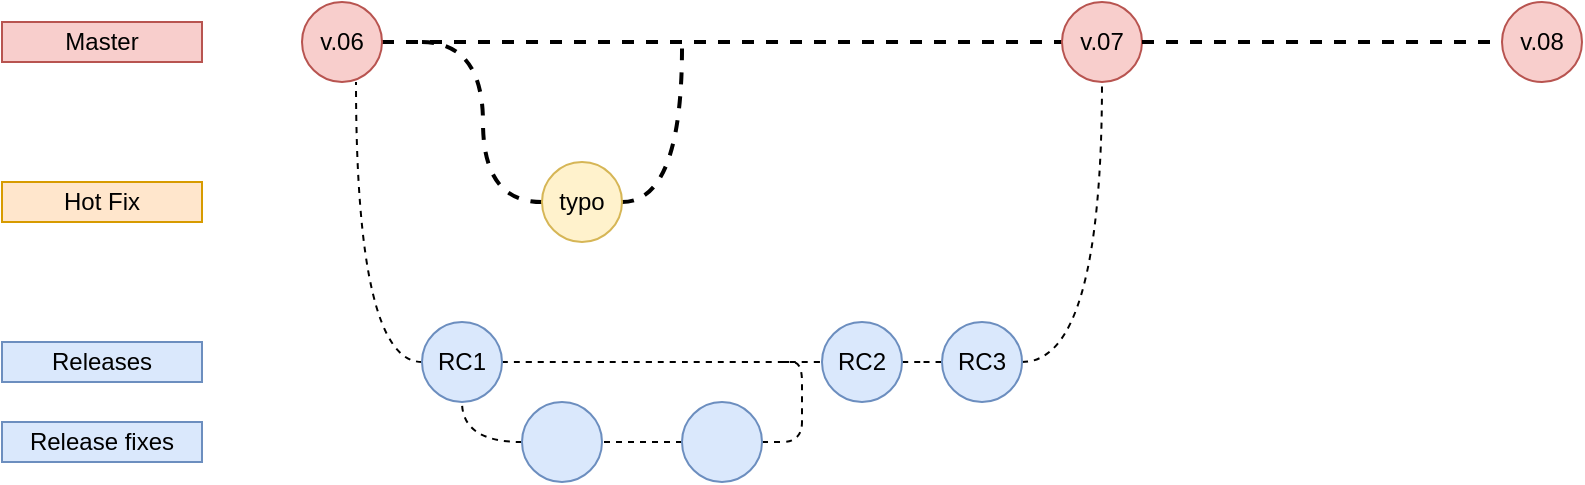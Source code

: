 <mxfile version="20.2.2" type="github"><diagram id="t-2orXY_xS5fEzYu60Rk" name="Page-1"><mxGraphModel dx="933" dy="699" grid="1" gridSize="10" guides="1" tooltips="1" connect="1" arrows="1" fold="1" page="1" pageScale="1" pageWidth="850" pageHeight="1100" math="0" shadow="0"><root><mxCell id="0"/><mxCell id="1" parent="0"/><mxCell id="iAJ-eEoAwCXC3al597hk-3" value="" style="edgeStyle=orthogonalEdgeStyle;orthogonalLoop=1;jettySize=auto;html=1;fontFamily=Helvetica;fontSize=12;fontColor=default;rounded=0;dashed=1;strokeWidth=2;endArrow=none;endFill=0;" edge="1" parent="1" source="iAJ-eEoAwCXC3al597hk-1" target="iAJ-eEoAwCXC3al597hk-2"><mxGeometry relative="1" as="geometry"/></mxCell><mxCell id="iAJ-eEoAwCXC3al597hk-16" value="" style="edgeStyle=orthogonalEdgeStyle;orthogonalLoop=1;jettySize=auto;html=1;fontFamily=Helvetica;fontSize=12;fontColor=default;endArrow=none;endFill=0;dashed=1;strokeWidth=2;curved=1;entryX=0;entryY=0.5;entryDx=0;entryDy=0;" edge="1" parent="1" target="iAJ-eEoAwCXC3al597hk-15"><mxGeometry relative="1" as="geometry"><mxPoint x="240" y="80" as="sourcePoint"/></mxGeometry></mxCell><mxCell id="iAJ-eEoAwCXC3al597hk-1" value="v.06" style="ellipse;whiteSpace=wrap;html=1;aspect=fixed;fillColor=#f8cecc;strokeColor=#b85450;" vertex="1" parent="1"><mxGeometry x="180" y="60" width="40" height="40" as="geometry"/></mxCell><mxCell id="iAJ-eEoAwCXC3al597hk-2" value="v.07" style="ellipse;whiteSpace=wrap;html=1;aspect=fixed;fillColor=#f8cecc;strokeColor=#b85450;" vertex="1" parent="1"><mxGeometry x="560" y="60" width="40" height="40" as="geometry"/></mxCell><mxCell id="iAJ-eEoAwCXC3al597hk-8" value="" style="edgeStyle=orthogonalEdgeStyle;orthogonalLoop=1;jettySize=auto;html=1;fontFamily=Helvetica;fontSize=12;fontColor=default;endArrow=none;endFill=0;dashed=1;strokeWidth=2;" edge="1" parent="1" source="iAJ-eEoAwCXC3al597hk-2" target="iAJ-eEoAwCXC3al597hk-7"><mxGeometry relative="1" as="geometry"><mxPoint x="320" y="80" as="sourcePoint"/></mxGeometry></mxCell><mxCell id="iAJ-eEoAwCXC3al597hk-7" value="v.08" style="ellipse;whiteSpace=wrap;html=1;aspect=fixed;fillColor=#f8cecc;strokeColor=#b85450;" vertex="1" parent="1"><mxGeometry x="780" y="60" width="40" height="40" as="geometry"/></mxCell><mxCell id="iAJ-eEoAwCXC3al597hk-10" value="Master" style="rounded=0;whiteSpace=wrap;html=1;fontFamily=Helvetica;fontSize=12;strokeColor=#b85450;fillColor=#f8cecc;" vertex="1" parent="1"><mxGeometry x="30" y="70" width="100" height="20" as="geometry"/></mxCell><mxCell id="iAJ-eEoAwCXC3al597hk-11" value="Hot Fix" style="rounded=0;whiteSpace=wrap;html=1;fontFamily=Helvetica;fontSize=12;strokeColor=#d79b00;fillColor=#ffe6cc;" vertex="1" parent="1"><mxGeometry x="30" y="150" width="100" height="20" as="geometry"/></mxCell><mxCell id="iAJ-eEoAwCXC3al597hk-12" value="Releases" style="rounded=0;whiteSpace=wrap;html=1;fontFamily=Helvetica;fontSize=12;fontColor=default;strokeColor=#6c8ebf;fillColor=#dae8fc;" vertex="1" parent="1"><mxGeometry x="30" y="230" width="100" height="20" as="geometry"/></mxCell><mxCell id="iAJ-eEoAwCXC3al597hk-17" style="edgeStyle=orthogonalEdgeStyle;orthogonalLoop=1;jettySize=auto;html=1;fontFamily=Helvetica;fontSize=12;fontColor=default;endArrow=none;endFill=0;curved=1;dashed=1;strokeWidth=2;" edge="1" parent="1" source="iAJ-eEoAwCXC3al597hk-15"><mxGeometry relative="1" as="geometry"><mxPoint x="370" y="80" as="targetPoint"/></mxGeometry></mxCell><mxCell id="iAJ-eEoAwCXC3al597hk-15" value="typo" style="ellipse;whiteSpace=wrap;html=1;aspect=fixed;fillColor=#fff2cc;strokeColor=#d6b656;" vertex="1" parent="1"><mxGeometry x="300" y="140" width="40" height="40" as="geometry"/></mxCell><mxCell id="iAJ-eEoAwCXC3al597hk-19" style="edgeStyle=orthogonalEdgeStyle;orthogonalLoop=1;jettySize=auto;html=1;entryX=0.675;entryY=1;entryDx=0;entryDy=0;entryPerimeter=0;fontFamily=Helvetica;fontSize=12;fontColor=default;endArrow=none;endFill=0;curved=1;dashed=1;exitX=0;exitY=0.5;exitDx=0;exitDy=0;" edge="1" parent="1" source="iAJ-eEoAwCXC3al597hk-18" target="iAJ-eEoAwCXC3al597hk-1"><mxGeometry relative="1" as="geometry"/></mxCell><mxCell id="iAJ-eEoAwCXC3al597hk-34" style="edgeStyle=orthogonalEdgeStyle;orthogonalLoop=1;jettySize=auto;html=1;fontFamily=Helvetica;fontSize=12;fontColor=default;endArrow=none;endFill=0;dashed=1;strokeWidth=1;curved=1;" edge="1" parent="1" source="iAJ-eEoAwCXC3al597hk-18" target="iAJ-eEoAwCXC3al597hk-20"><mxGeometry relative="1" as="geometry"/></mxCell><mxCell id="iAJ-eEoAwCXC3al597hk-18" value="RC1" style="ellipse;whiteSpace=wrap;html=1;fontFamily=Helvetica;fontSize=12;fontColor=default;strokeColor=#6c8ebf;fillColor=#dae8fc;" vertex="1" parent="1"><mxGeometry x="240" y="220" width="40" height="40" as="geometry"/></mxCell><mxCell id="iAJ-eEoAwCXC3al597hk-30" style="edgeStyle=orthogonalEdgeStyle;orthogonalLoop=1;jettySize=auto;html=1;fontFamily=Helvetica;fontSize=12;fontColor=default;endArrow=none;endFill=0;curved=1;dashed=1;strokeWidth=1;" edge="1" parent="1" source="iAJ-eEoAwCXC3al597hk-20" target="iAJ-eEoAwCXC3al597hk-28"><mxGeometry relative="1" as="geometry"/></mxCell><mxCell id="iAJ-eEoAwCXC3al597hk-20" value="RC2" style="ellipse;whiteSpace=wrap;html=1;fontFamily=Helvetica;fontSize=12;fontColor=default;strokeColor=#6c8ebf;fillColor=#dae8fc;" vertex="1" parent="1"><mxGeometry x="440" y="220" width="40" height="40" as="geometry"/></mxCell><mxCell id="iAJ-eEoAwCXC3al597hk-21" value="Release fixes" style="rounded=0;whiteSpace=wrap;html=1;fontFamily=Helvetica;fontSize=12;fontColor=default;strokeColor=#6c8ebf;fillColor=#dae8fc;" vertex="1" parent="1"><mxGeometry x="30" y="270" width="100" height="20" as="geometry"/></mxCell><mxCell id="iAJ-eEoAwCXC3al597hk-24" style="edgeStyle=orthogonalEdgeStyle;orthogonalLoop=1;jettySize=auto;html=1;entryX=0.5;entryY=1;entryDx=0;entryDy=0;fontFamily=Helvetica;fontSize=12;fontColor=default;endArrow=none;endFill=0;curved=1;dashed=1;" edge="1" parent="1" source="iAJ-eEoAwCXC3al597hk-22" target="iAJ-eEoAwCXC3al597hk-18"><mxGeometry relative="1" as="geometry"/></mxCell><mxCell id="iAJ-eEoAwCXC3al597hk-22" value="" style="ellipse;whiteSpace=wrap;html=1;fontFamily=Helvetica;fontSize=12;fontColor=default;strokeColor=#6c8ebf;fillColor=#dae8fc;" vertex="1" parent="1"><mxGeometry x="290" y="260" width="40" height="40" as="geometry"/></mxCell><mxCell id="iAJ-eEoAwCXC3al597hk-31" style="edgeStyle=orthogonalEdgeStyle;orthogonalLoop=1;jettySize=auto;html=1;entryX=1;entryY=0.5;entryDx=0;entryDy=0;fontFamily=Helvetica;fontSize=12;fontColor=default;endArrow=none;endFill=0;dashed=1;" edge="1" parent="1" source="iAJ-eEoAwCXC3al597hk-27" target="iAJ-eEoAwCXC3al597hk-22"><mxGeometry relative="1" as="geometry"/></mxCell><mxCell id="iAJ-eEoAwCXC3al597hk-35" style="edgeStyle=orthogonalEdgeStyle;orthogonalLoop=1;jettySize=auto;html=1;exitX=1;exitY=0.5;exitDx=0;exitDy=0;fontFamily=Helvetica;fontSize=12;fontColor=default;endArrow=none;endFill=0;dashed=1;" edge="1" parent="1" source="iAJ-eEoAwCXC3al597hk-27"><mxGeometry relative="1" as="geometry"><mxPoint x="420" y="240" as="targetPoint"/></mxGeometry></mxCell><mxCell id="iAJ-eEoAwCXC3al597hk-27" value="" style="ellipse;whiteSpace=wrap;html=1;fontFamily=Helvetica;fontSize=12;fontColor=default;strokeColor=#6c8ebf;fillColor=#dae8fc;" vertex="1" parent="1"><mxGeometry x="370" y="260" width="40" height="40" as="geometry"/></mxCell><mxCell id="iAJ-eEoAwCXC3al597hk-29" style="edgeStyle=orthogonalEdgeStyle;orthogonalLoop=1;jettySize=auto;html=1;entryX=0.5;entryY=1;entryDx=0;entryDy=0;fontFamily=Helvetica;fontSize=12;fontColor=default;endArrow=none;endFill=0;curved=1;dashed=1;strokeWidth=1;" edge="1" parent="1" source="iAJ-eEoAwCXC3al597hk-28" target="iAJ-eEoAwCXC3al597hk-2"><mxGeometry relative="1" as="geometry"/></mxCell><mxCell id="iAJ-eEoAwCXC3al597hk-28" value="RC3" style="ellipse;whiteSpace=wrap;html=1;fontFamily=Helvetica;fontSize=12;fontColor=default;strokeColor=#6c8ebf;fillColor=#dae8fc;" vertex="1" parent="1"><mxGeometry x="500" y="220" width="40" height="40" as="geometry"/></mxCell></root></mxGraphModel></diagram></mxfile>